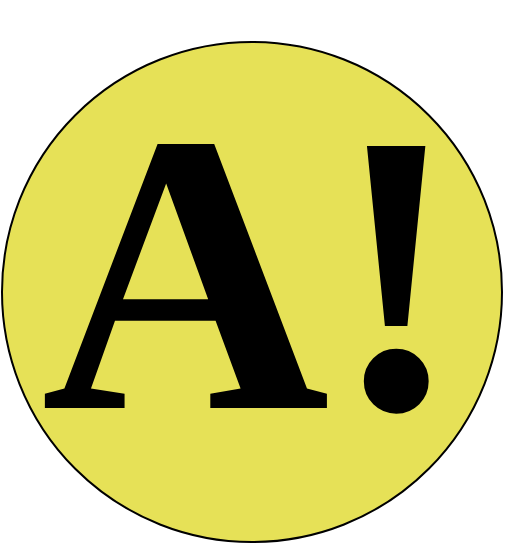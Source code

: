 <mxfile version="13.7.9" type="device"><diagram id="cXM2m6gQpWk0E9ARHrIF" name="Page-1"><mxGraphModel dx="477" dy="316" grid="1" gridSize="10" guides="1" tooltips="1" connect="1" arrows="1" fold="1" page="1" pageScale="1" pageWidth="850" pageHeight="1100" math="0" shadow="0"><root><mxCell id="0"/><mxCell id="1" parent="0"/><mxCell id="azfm5O8QFDP8-wfOyhf5-1" value="" style="ellipse;whiteSpace=wrap;html=1;aspect=fixed;fillColor=#E6E157;" vertex="1" parent="1"><mxGeometry x="270" y="380" width="250" height="250" as="geometry"/></mxCell><mxCell id="azfm5O8QFDP8-wfOyhf5-2" value="&lt;h1&gt;&lt;b&gt;&lt;font style=&quot;font-size: 200px&quot; face=&quot;Tahoma&quot;&gt;A!&lt;/font&gt;&lt;/b&gt;&lt;/h1&gt;" style="text;html=1;strokeColor=none;fillColor=none;align=center;verticalAlign=middle;whiteSpace=wrap;rounded=0;" vertex="1" parent="1"><mxGeometry x="310" y="410" width="170" height="170" as="geometry"/></mxCell></root></mxGraphModel></diagram></mxfile>